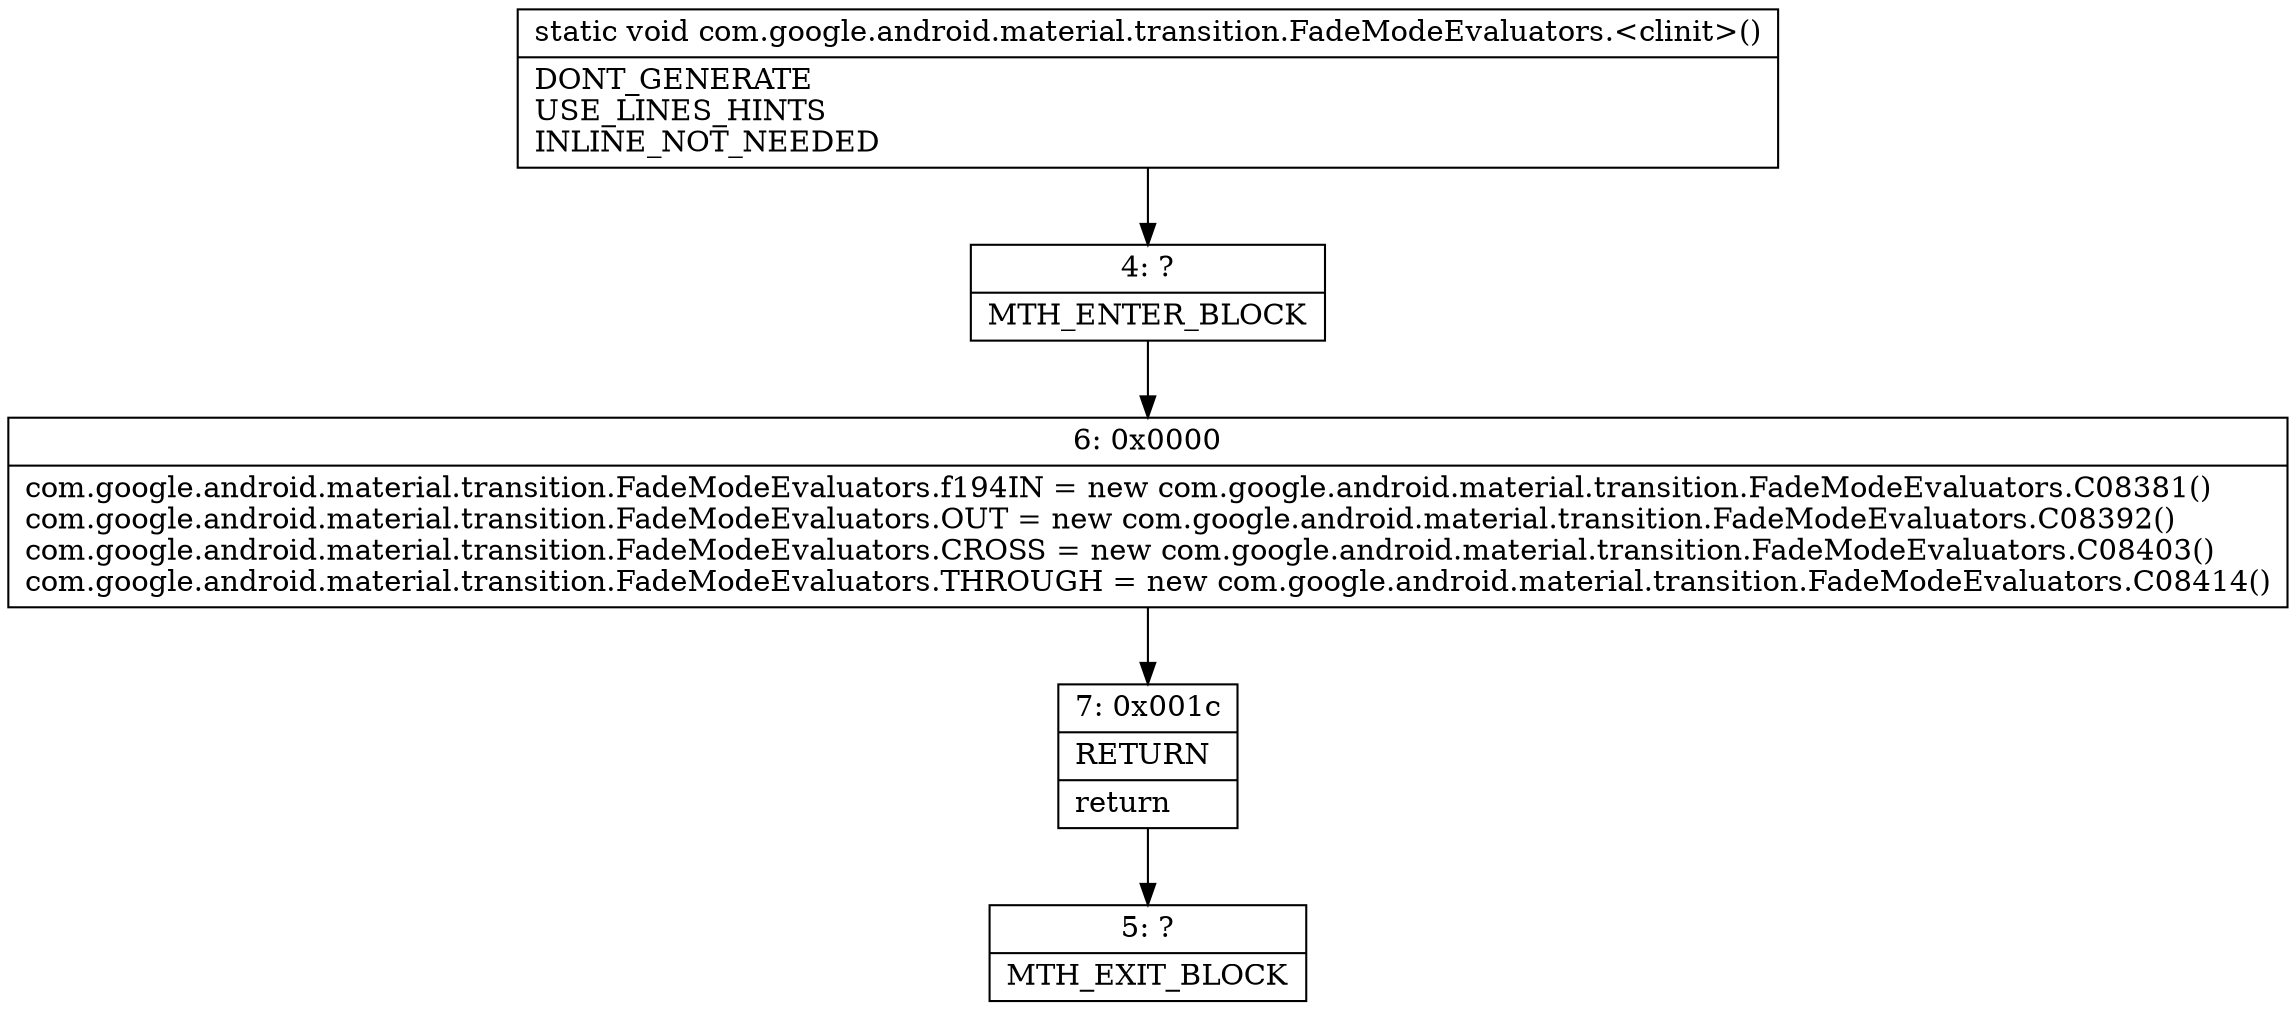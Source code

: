 digraph "CFG forcom.google.android.material.transition.FadeModeEvaluators.\<clinit\>()V" {
Node_4 [shape=record,label="{4\:\ ?|MTH_ENTER_BLOCK\l}"];
Node_6 [shape=record,label="{6\:\ 0x0000|com.google.android.material.transition.FadeModeEvaluators.f194IN = new com.google.android.material.transition.FadeModeEvaluators.C08381()\lcom.google.android.material.transition.FadeModeEvaluators.OUT = new com.google.android.material.transition.FadeModeEvaluators.C08392()\lcom.google.android.material.transition.FadeModeEvaluators.CROSS = new com.google.android.material.transition.FadeModeEvaluators.C08403()\lcom.google.android.material.transition.FadeModeEvaluators.THROUGH = new com.google.android.material.transition.FadeModeEvaluators.C08414()\l}"];
Node_7 [shape=record,label="{7\:\ 0x001c|RETURN\l|return\l}"];
Node_5 [shape=record,label="{5\:\ ?|MTH_EXIT_BLOCK\l}"];
MethodNode[shape=record,label="{static void com.google.android.material.transition.FadeModeEvaluators.\<clinit\>()  | DONT_GENERATE\lUSE_LINES_HINTS\lINLINE_NOT_NEEDED\l}"];
MethodNode -> Node_4;Node_4 -> Node_6;
Node_6 -> Node_7;
Node_7 -> Node_5;
}

